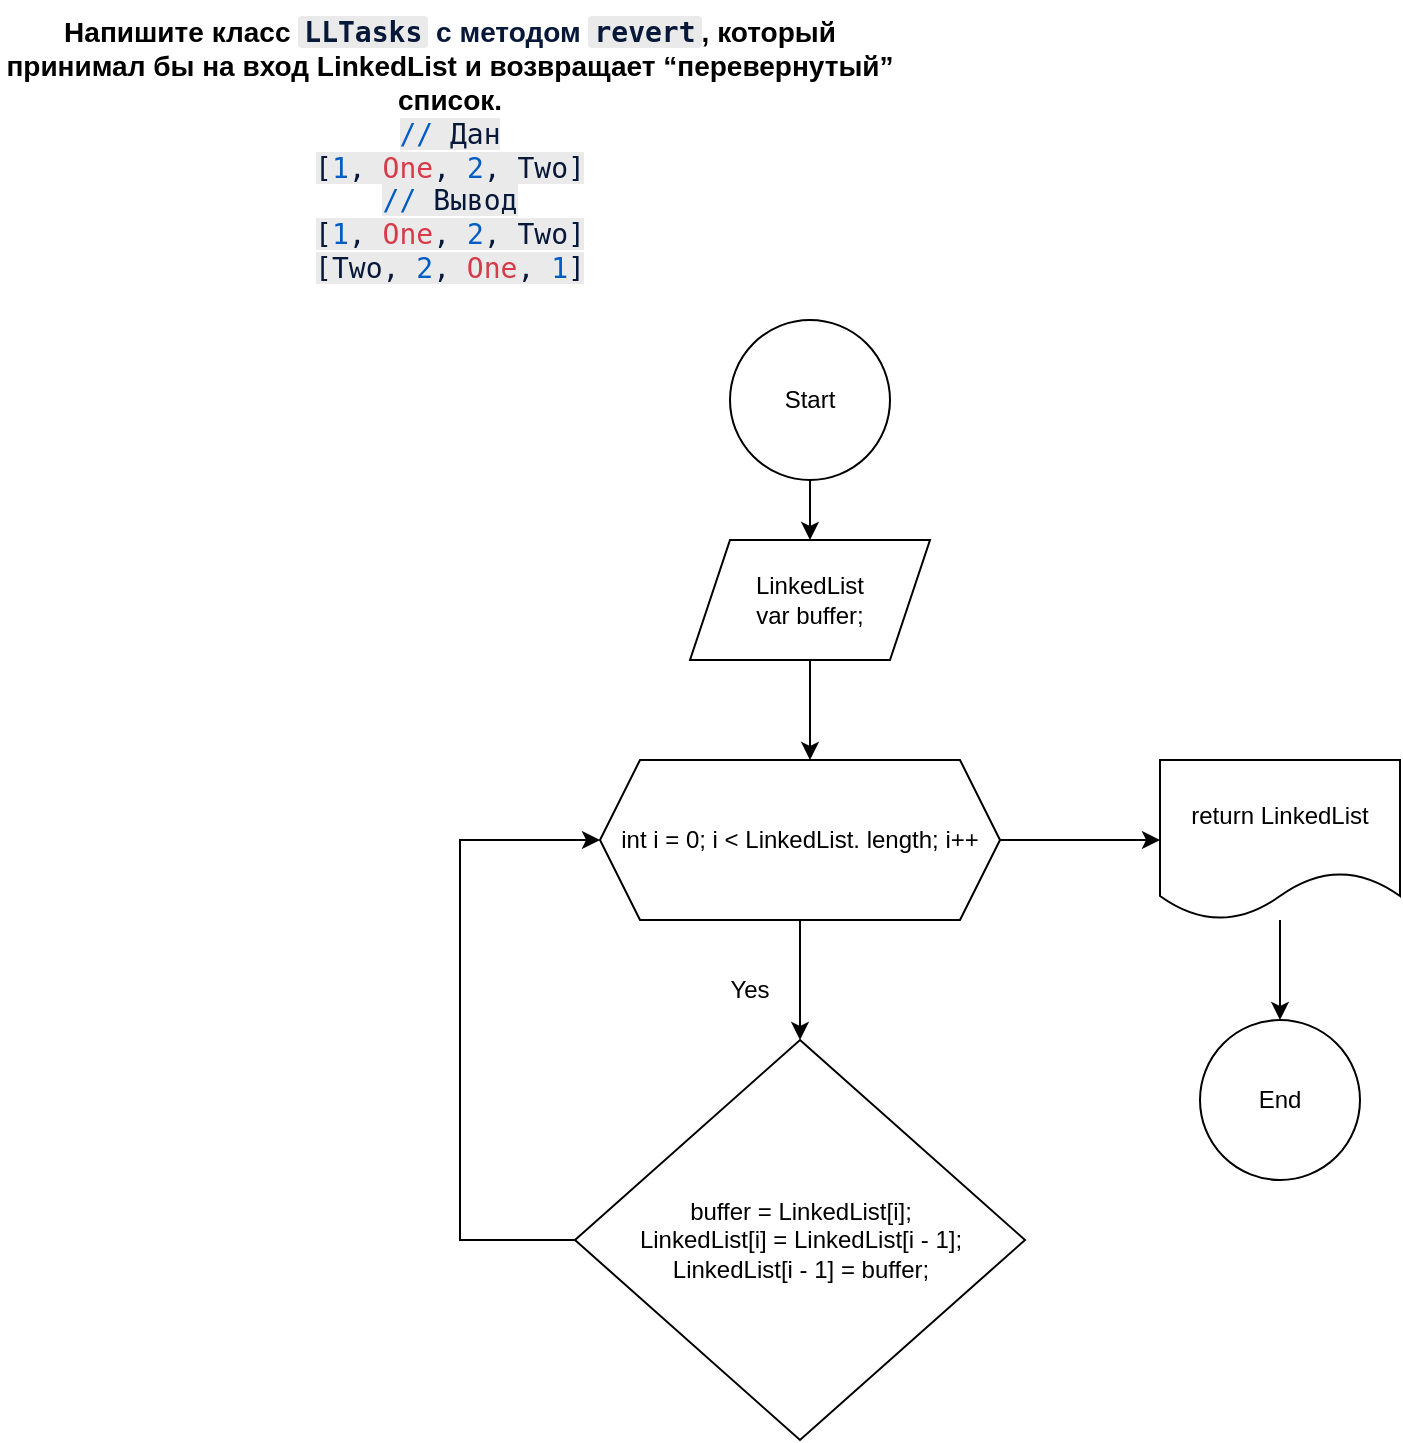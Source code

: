 <mxfile version="21.1.5" type="github">
  <diagram name="Page-1" id="WcXvkVMz0cxCFA2-JgqO">
    <mxGraphModel dx="1195" dy="637" grid="1" gridSize="10" guides="1" tooltips="1" connect="1" arrows="1" fold="1" page="1" pageScale="1" pageWidth="850" pageHeight="1100" math="0" shadow="0">
      <root>
        <mxCell id="0" />
        <mxCell id="1" parent="0" />
        <mxCell id="P1I4rff0cVPffOqkXaro-1" value="&lt;font style=&quot;font-size: 14px;&quot;&gt;&lt;b&gt;Напишите класс&amp;nbsp;&lt;code style=&quot;box-sizing: border-box; background-color: rgba(202, 203, 206, 0.4); border-radius: 2px; padding: 0px 3px; font-family: &amp;quot;Fira Code&amp;quot;, monospace; color: rgb(7, 24, 56); text-align: start;&quot;&gt;LLTasks&lt;/code&gt;&lt;span style=&quot;color: rgb(7, 24, 56); font-family: &amp;quot;Fira Sans&amp;quot;, sans-serif; text-align: start; background-color: rgb(255, 255, 255);&quot;&gt;&amp;nbsp;с методом&amp;nbsp;&lt;/span&gt;&lt;code style=&quot;box-sizing: border-box; background-color: rgba(202, 203, 206, 0.4); border-radius: 2px; padding: 0px 3px; font-family: &amp;quot;Fira Code&amp;quot;, monospace; color: rgb(7, 24, 56); text-align: start;&quot;&gt;revert&lt;/code&gt;, который принимал бы на вход LinkedList и возвращает “перевернутый” список.&lt;br&gt;&lt;/b&gt;&lt;span style=&quot;box-sizing: border-box; color: rgb(0, 92, 197); font-family: &amp;quot;Source Code Pro&amp;quot;, monospace; text-align: start; background-color: rgba(202, 203, 206, 0.4);&quot; class=&quot;hljs-operator&quot;&gt;/&lt;/span&gt;&lt;span style=&quot;box-sizing: border-box; color: rgb(0, 92, 197); font-family: &amp;quot;Source Code Pro&amp;quot;, monospace; text-align: start; background-color: rgba(202, 203, 206, 0.4);&quot; class=&quot;hljs-operator&quot;&gt;/&lt;/span&gt;&lt;span style=&quot;color: rgb(7, 24, 56); font-family: &amp;quot;Source Code Pro&amp;quot;, monospace; text-align: start; background-color: rgba(202, 203, 206, 0.4);&quot;&gt; Дан &lt;br&gt;[&lt;/span&gt;&lt;span style=&quot;box-sizing: border-box; color: rgb(0, 92, 197); font-family: &amp;quot;Source Code Pro&amp;quot;, monospace; text-align: start; background-color: rgba(202, 203, 206, 0.4);&quot; class=&quot;hljs-number&quot;&gt;1&lt;/span&gt;&lt;span style=&quot;color: rgb(7, 24, 56); font-family: &amp;quot;Source Code Pro&amp;quot;, monospace; text-align: start; background-color: rgba(202, 203, 206, 0.4);&quot;&gt;, &lt;/span&gt;&lt;span style=&quot;box-sizing: border-box; color: rgb(215, 58, 73); font-family: &amp;quot;Source Code Pro&amp;quot;, monospace; text-align: start; background-color: rgba(202, 203, 206, 0.4);&quot; class=&quot;hljs-keyword&quot;&gt;One&lt;/span&gt;&lt;span style=&quot;color: rgb(7, 24, 56); font-family: &amp;quot;Source Code Pro&amp;quot;, monospace; text-align: start; background-color: rgba(202, 203, 206, 0.4);&quot;&gt;, &lt;/span&gt;&lt;span style=&quot;box-sizing: border-box; color: rgb(0, 92, 197); font-family: &amp;quot;Source Code Pro&amp;quot;, monospace; text-align: start; background-color: rgba(202, 203, 206, 0.4);&quot; class=&quot;hljs-number&quot;&gt;2&lt;/span&gt;&lt;span style=&quot;color: rgb(7, 24, 56); font-family: &amp;quot;Source Code Pro&amp;quot;, monospace; text-align: start; background-color: rgba(202, 203, 206, 0.4);&quot;&gt;, Two]&lt;br&gt;&lt;/span&gt;&lt;span style=&quot;box-sizing: border-box; color: rgb(0, 92, 197); font-family: &amp;quot;Source Code Pro&amp;quot;, monospace; text-align: start; background-color: rgba(202, 203, 206, 0.4);&quot; class=&quot;hljs-operator&quot;&gt;/&lt;/span&gt;&lt;span style=&quot;box-sizing: border-box; color: rgb(0, 92, 197); font-family: &amp;quot;Source Code Pro&amp;quot;, monospace; text-align: start; background-color: rgba(202, 203, 206, 0.4);&quot; class=&quot;hljs-operator&quot;&gt;/&lt;/span&gt;&lt;span style=&quot;color: rgb(7, 24, 56); font-family: &amp;quot;Source Code Pro&amp;quot;, monospace; text-align: start; background-color: rgba(202, 203, 206, 0.4);&quot;&gt; Вывод&lt;br&gt;[&lt;/span&gt;&lt;span style=&quot;box-sizing: border-box; color: rgb(0, 92, 197); font-family: &amp;quot;Source Code Pro&amp;quot;, monospace; text-align: start; background-color: rgba(202, 203, 206, 0.4);&quot; class=&quot;hljs-number&quot;&gt;1&lt;/span&gt;&lt;span style=&quot;color: rgb(7, 24, 56); font-family: &amp;quot;Source Code Pro&amp;quot;, monospace; text-align: start; background-color: rgba(202, 203, 206, 0.4);&quot;&gt;, &lt;/span&gt;&lt;span style=&quot;box-sizing: border-box; color: rgb(215, 58, 73); font-family: &amp;quot;Source Code Pro&amp;quot;, monospace; text-align: start; background-color: rgba(202, 203, 206, 0.4);&quot; class=&quot;hljs-keyword&quot;&gt;One&lt;/span&gt;&lt;span style=&quot;color: rgb(7, 24, 56); font-family: &amp;quot;Source Code Pro&amp;quot;, monospace; text-align: start; background-color: rgba(202, 203, 206, 0.4);&quot;&gt;, &lt;/span&gt;&lt;span style=&quot;box-sizing: border-box; color: rgb(0, 92, 197); font-family: &amp;quot;Source Code Pro&amp;quot;, monospace; text-align: start; background-color: rgba(202, 203, 206, 0.4);&quot; class=&quot;hljs-number&quot;&gt;2&lt;/span&gt;&lt;span style=&quot;color: rgb(7, 24, 56); font-family: &amp;quot;Source Code Pro&amp;quot;, monospace; text-align: start; background-color: rgba(202, 203, 206, 0.4);&quot;&gt;, Two]&lt;br&gt;[Two, &lt;/span&gt;&lt;span style=&quot;box-sizing: border-box; color: rgb(0, 92, 197); font-family: &amp;quot;Source Code Pro&amp;quot;, monospace; text-align: start; background-color: rgba(202, 203, 206, 0.4);&quot; class=&quot;hljs-number&quot;&gt;2&lt;/span&gt;&lt;span style=&quot;color: rgb(7, 24, 56); font-family: &amp;quot;Source Code Pro&amp;quot;, monospace; text-align: start; background-color: rgba(202, 203, 206, 0.4);&quot;&gt;, &lt;/span&gt;&lt;span style=&quot;box-sizing: border-box; color: rgb(215, 58, 73); font-family: &amp;quot;Source Code Pro&amp;quot;, monospace; text-align: start; background-color: rgba(202, 203, 206, 0.4);&quot; class=&quot;hljs-keyword&quot;&gt;One&lt;/span&gt;&lt;span style=&quot;color: rgb(7, 24, 56); font-family: &amp;quot;Source Code Pro&amp;quot;, monospace; text-align: start; background-color: rgba(202, 203, 206, 0.4);&quot;&gt;, &lt;/span&gt;&lt;span style=&quot;box-sizing: border-box; color: rgb(0, 92, 197); font-family: &amp;quot;Source Code Pro&amp;quot;, monospace; text-align: start; background-color: rgba(202, 203, 206, 0.4);&quot; class=&quot;hljs-number&quot;&gt;1&lt;/span&gt;&lt;span style=&quot;color: rgb(7, 24, 56); font-family: &amp;quot;Source Code Pro&amp;quot;, monospace; text-align: start; background-color: rgba(202, 203, 206, 0.4);&quot;&gt;]&lt;/span&gt;&lt;b&gt;&lt;span style=&quot;color: rgb(7, 24, 56); font-family: &amp;quot;Fira Sans&amp;quot;, sans-serif; text-align: start; background-color: rgb(255, 255, 255);&quot;&gt;&lt;br&gt;&lt;/span&gt;&lt;/b&gt;&lt;/font&gt;" style="text;html=1;strokeColor=none;fillColor=none;align=center;verticalAlign=middle;whiteSpace=wrap;rounded=0;" vertex="1" parent="1">
          <mxGeometry x="20" y="10" width="450" height="150" as="geometry" />
        </mxCell>
        <mxCell id="P1I4rff0cVPffOqkXaro-7" value="" style="edgeStyle=orthogonalEdgeStyle;rounded=0;orthogonalLoop=1;jettySize=auto;html=1;" edge="1" parent="1" source="P1I4rff0cVPffOqkXaro-5" target="P1I4rff0cVPffOqkXaro-6">
          <mxGeometry relative="1" as="geometry" />
        </mxCell>
        <mxCell id="P1I4rff0cVPffOqkXaro-5" value="Start" style="ellipse;whiteSpace=wrap;html=1;aspect=fixed;" vertex="1" parent="1">
          <mxGeometry x="385" y="170" width="80" height="80" as="geometry" />
        </mxCell>
        <mxCell id="P1I4rff0cVPffOqkXaro-9" value="" style="edgeStyle=orthogonalEdgeStyle;rounded=0;orthogonalLoop=1;jettySize=auto;html=1;" edge="1" parent="1" source="P1I4rff0cVPffOqkXaro-6">
          <mxGeometry relative="1" as="geometry">
            <mxPoint x="425" y="390" as="targetPoint" />
          </mxGeometry>
        </mxCell>
        <mxCell id="P1I4rff0cVPffOqkXaro-6" value="LinkedList&lt;br&gt;var buffer;" style="shape=parallelogram;perimeter=parallelogramPerimeter;whiteSpace=wrap;html=1;fixedSize=1;" vertex="1" parent="1">
          <mxGeometry x="365" y="280" width="120" height="60" as="geometry" />
        </mxCell>
        <mxCell id="P1I4rff0cVPffOqkXaro-12" value="" style="edgeStyle=orthogonalEdgeStyle;rounded=0;orthogonalLoop=1;jettySize=auto;html=1;" edge="1" parent="1" source="P1I4rff0cVPffOqkXaro-10" target="P1I4rff0cVPffOqkXaro-11">
          <mxGeometry relative="1" as="geometry" />
        </mxCell>
        <mxCell id="P1I4rff0cVPffOqkXaro-17" value="" style="edgeStyle=orthogonalEdgeStyle;rounded=0;orthogonalLoop=1;jettySize=auto;html=1;" edge="1" parent="1" source="P1I4rff0cVPffOqkXaro-10" target="P1I4rff0cVPffOqkXaro-16">
          <mxGeometry relative="1" as="geometry" />
        </mxCell>
        <mxCell id="P1I4rff0cVPffOqkXaro-10" value="int i = 0; i &amp;lt; LinkedList. length; i++" style="shape=hexagon;perimeter=hexagonPerimeter2;whiteSpace=wrap;html=1;fixedSize=1;" vertex="1" parent="1">
          <mxGeometry x="320" y="390" width="200" height="80" as="geometry" />
        </mxCell>
        <mxCell id="P1I4rff0cVPffOqkXaro-14" style="edgeStyle=orthogonalEdgeStyle;rounded=0;orthogonalLoop=1;jettySize=auto;html=1;entryX=0;entryY=0.5;entryDx=0;entryDy=0;" edge="1" parent="1" source="P1I4rff0cVPffOqkXaro-11" target="P1I4rff0cVPffOqkXaro-10">
          <mxGeometry relative="1" as="geometry">
            <Array as="points">
              <mxPoint x="250" y="630" />
              <mxPoint x="250" y="430" />
            </Array>
          </mxGeometry>
        </mxCell>
        <mxCell id="P1I4rff0cVPffOqkXaro-11" value="buffer = LinkedList[i];&lt;br&gt;LinkedList[i] = LinkedList[i - 1];&lt;br&gt;LinkedList[i - 1] = buffer;" style="rhombus;whiteSpace=wrap;html=1;" vertex="1" parent="1">
          <mxGeometry x="307.5" y="530" width="225" height="200" as="geometry" />
        </mxCell>
        <mxCell id="P1I4rff0cVPffOqkXaro-13" value="Yes" style="text;html=1;strokeColor=none;fillColor=none;align=center;verticalAlign=middle;whiteSpace=wrap;rounded=0;" vertex="1" parent="1">
          <mxGeometry x="365" y="490" width="60" height="30" as="geometry" />
        </mxCell>
        <mxCell id="P1I4rff0cVPffOqkXaro-19" value="" style="edgeStyle=orthogonalEdgeStyle;rounded=0;orthogonalLoop=1;jettySize=auto;html=1;" edge="1" parent="1" source="P1I4rff0cVPffOqkXaro-16" target="P1I4rff0cVPffOqkXaro-18">
          <mxGeometry relative="1" as="geometry" />
        </mxCell>
        <mxCell id="P1I4rff0cVPffOqkXaro-16" value="return LinkedList" style="shape=document;whiteSpace=wrap;html=1;boundedLbl=1;" vertex="1" parent="1">
          <mxGeometry x="600" y="390" width="120" height="80" as="geometry" />
        </mxCell>
        <mxCell id="P1I4rff0cVPffOqkXaro-18" value="End" style="ellipse;whiteSpace=wrap;html=1;" vertex="1" parent="1">
          <mxGeometry x="620" y="520" width="80" height="80" as="geometry" />
        </mxCell>
      </root>
    </mxGraphModel>
  </diagram>
</mxfile>
